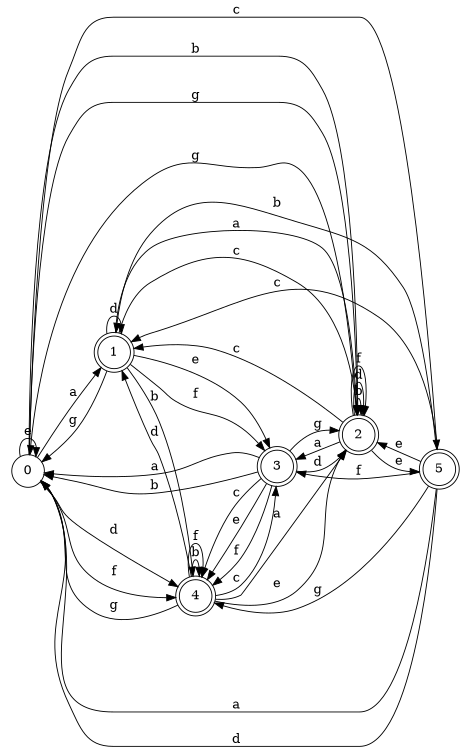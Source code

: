 digraph n5_9 {
__start0 [label="" shape="none"];

rankdir=LR;
size="8,5";

s0 [style="filled", color="black", fillcolor="white" shape="circle", label="0"];
s1 [style="rounded,filled", color="black", fillcolor="white" shape="doublecircle", label="1"];
s2 [style="rounded,filled", color="black", fillcolor="white" shape="doublecircle", label="2"];
s3 [style="rounded,filled", color="black", fillcolor="white" shape="doublecircle", label="3"];
s4 [style="rounded,filled", color="black", fillcolor="white" shape="doublecircle", label="4"];
s5 [style="rounded,filled", color="black", fillcolor="white" shape="doublecircle", label="5"];
s0 -> s1 [label="a"];
s0 -> s2 [label="b"];
s0 -> s5 [label="c"];
s0 -> s4 [label="d"];
s0 -> s0 [label="e"];
s0 -> s4 [label="f"];
s0 -> s2 [label="g"];
s1 -> s2 [label="a"];
s1 -> s4 [label="b"];
s1 -> s2 [label="c"];
s1 -> s1 [label="d"];
s1 -> s3 [label="e"];
s1 -> s3 [label="f"];
s1 -> s0 [label="g"];
s2 -> s3 [label="a"];
s2 -> s2 [label="b"];
s2 -> s1 [label="c"];
s2 -> s2 [label="d"];
s2 -> s5 [label="e"];
s2 -> s2 [label="f"];
s2 -> s0 [label="g"];
s3 -> s0 [label="a"];
s3 -> s0 [label="b"];
s3 -> s4 [label="c"];
s3 -> s2 [label="d"];
s3 -> s4 [label="e"];
s3 -> s4 [label="f"];
s3 -> s2 [label="g"];
s4 -> s2 [label="a"];
s4 -> s4 [label="b"];
s4 -> s3 [label="c"];
s4 -> s1 [label="d"];
s4 -> s2 [label="e"];
s4 -> s4 [label="f"];
s4 -> s0 [label="g"];
s5 -> s0 [label="a"];
s5 -> s1 [label="b"];
s5 -> s1 [label="c"];
s5 -> s0 [label="d"];
s5 -> s2 [label="e"];
s5 -> s3 [label="f"];
s5 -> s4 [label="g"];

}
